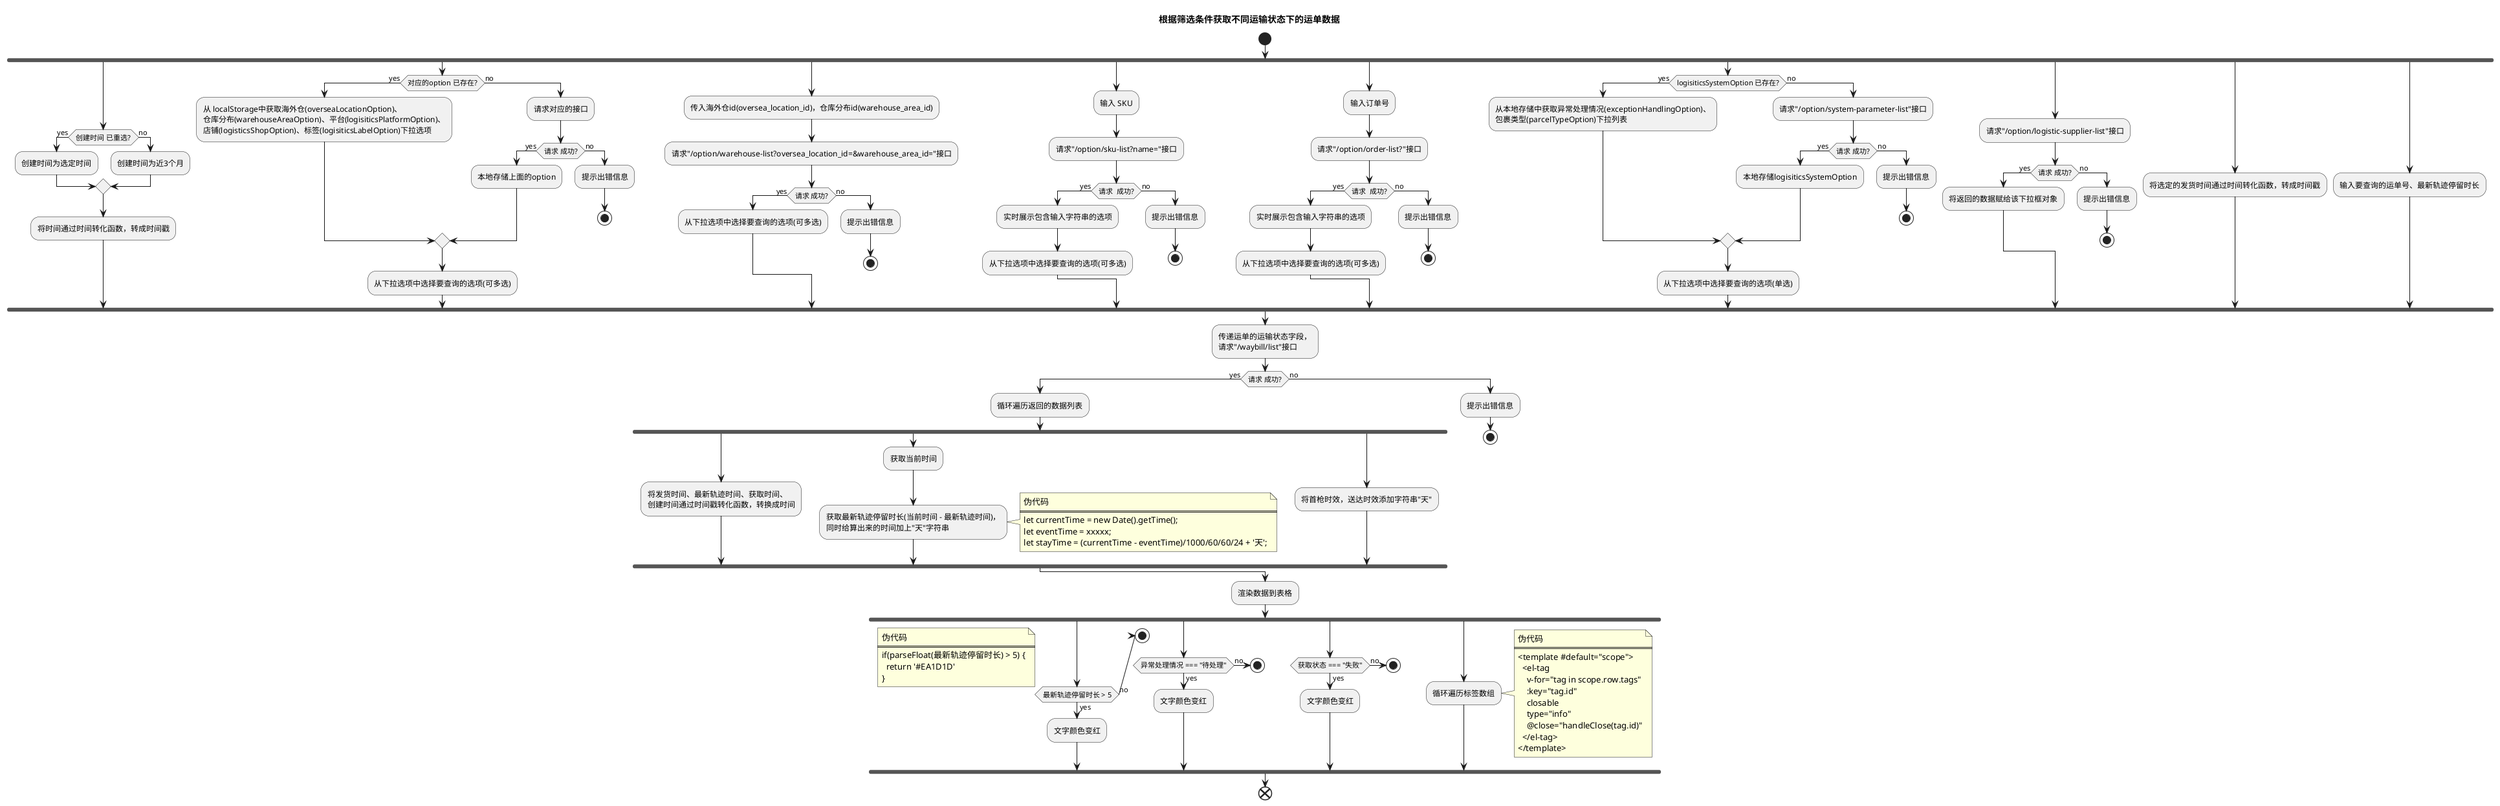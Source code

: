 @startuml
title 根据筛选条件获取不同运输状态下的运单数据

start
fork
  if(创建时间 已重选?) then (yes) 
    :创建时间为选定时间;
  else (no)
    :创建时间为近3个月;
  endif
  :将时间通过时间转化函数，转成时间戳;
fork again  
  if(对应的option 已存在?) then (yes)
    :从 localStorage中获取海外仓(overseaLocationOption)、
    仓库分布(warehouseAreaOption)、平台(logisiticsPlatformOption)、
    店铺(logisticsShopOption)、标签(logisiticsLabelOption)下拉选项;
  else (no)
    :请求对应的接口;
    if(请求 成功?) then (yes)
      :本地存储上面的option;
    else (no)
      :提示出错信息;
      stop
    endif
  endif
  :从下拉选项中选择要查询的选项(可多选);
fork again  
  :传入海外仓id(oversea_location_id)，仓库分布id(warehouse_area_id);
  :请求"/option/warehouse-list?oversea_location_id=&warehouse_area_id="接口;
  if(请求 成功?) then (yes)
    :从下拉选项中选择要查询的选项(可多选);
  else (no)
    :提示出错信息;
    stop
  endif
fork again
  :输入 SKU;
  :请求"/option/sku-list?name="接口;
  if(请求  成功?) then (yes)
    :实时展示包含输入字符串的选项;
    :从下拉选项中选择要查询的选项(可多选);
  else (no)
    :提示出错信息;
    stop
  endif
fork again
  :输入订单号;
  :请求"/option/order-list?"接口;
  if(请求  成功?) then (yes)
    :实时展示包含输入字符串的选项;
    :从下拉选项中选择要查询的选项(可多选);
  else (no)
    :提示出错信息;
    stop
  endif
fork again
  if(logisiticsSystemOption 已存在?) then(yes)
    :从本地存储中获取异常处理情况(exceptionHandlingOption)、
    包裹类型(parcelTypeOption)下拉列表;
  else (no)
    :请求"/option/system-parameter-list"接口;
    if(请求 成功?) then (yes)
      :本地存储logisiticsSystemOption;
    else (no)
      :提示出错信息;
      stop
    endif
  endif
  :从下拉选项中选择要查询的选项(单选);
fork again
  :请求"/option/logistic-supplier-list"接口;
  if(请求 成功?) then (yes) 
    :将返回的数据赋给该下拉框对象;
  else (no)
    :提示出错信息;
    stop
  endif
fork again  
  :将选定的发货时间通过时间转化函数，转成时间戳;
fork again
  :输入要查询的运单号、最新轨迹停留时长;
end fork
:传递运单的运输状态字段，
请求"/waybill/list"接口;
if(请求 成功?) then (yes)
  :循环遍历返回的数据列表;
  fork
    :将发货时间、最新轨迹时间、获取时间、
    创建时间通过时间戳转化函数，转换成时间;
  fork again
    :获取当前时间;
    :获取最新轨迹停留时长(当前时间 - 最新轨迹时间)，
    同时给算出来的时间加上"天"字符串;
    note right
      伪代码
      ====
      let currentTime = new Date().getTime();
      let eventTime = xxxxx;
      let stayTime = (currentTime - eventTime)/1000/60/60/24 + '天';
    end note
  fork again
    :将首枪时效，送达时效添加字符串"天";
  end fork
else (no)
  :提示出错信息;
  stop
endif
:渲染数据到表格;
fork
  if(最新轨迹停留时长 > 5) then (yes)
    note right
      伪代码
      ====
      if(parseFloat(最新轨迹停留时长) > 5) {
        return '#EA1D1D'
      }
    end note
    :文字颜色变红;
  else (no)
    stop
  endif
fork again
  if(异常处理情况 === "待处理") then (yes)
    :文字颜色变红;
  else (no)
    stop
  endif
fork again
  if(获取状态 === "失败") then (yes)
    :文字颜色变红;
  else (no)
    stop
  endif
fork again
  :循环遍历标签数组;
  note right
    伪代码
    ====
    <template #default="scope">
      <el-tag 
        v-for="tag in scope.row.tags"
        :key="tag.id"
        closable
        type="info"
        @close="handleClose(tag.id)"
      </el-tag>
    </template>
  end note
end fork
end

@enduml

@startuml
title 分页处理

start
if(运单总数 > 设置的 page_size) then (yes)
  :显示分页组件;
  fork
    :切换当前页 current_page;
    :设置 current_page 为当前选定值;
  fork again
    :切换每页显示条数 page_size;
    :设置 page_size 为当前选定值;
    :设置 current_page =  1;
  end fork
  :带上之前选定的筛选条件，重新请求"/waybill/list"接口;
    if(请求 成功?) then (yes)
      :渲染当前页的数据;
    else (no)
      :提示出错信息;
      stop
    endif
else (no)
  :隐藏分页组件;
  stop
endif
end

@enduml

@startuml
title 自定义显示列

start
if(localStorage waybill column 已存在?) then (yes)
  :从 localStorage 获取 waybill column;
  :将 waybill column 赋给显示列组件;
  if(显示列组件中字段显示情况 有更新?) then (yes)
    :更新本地存储的 waybill column;
  else (no)
    stop
  endif
else (no)
  :从全局存储组件(global-data)中获取 waybill column;
  note right 
      global-data是存取全局变量的组件
  end note
  :本地存储 waybill column;
endif
end

@enduml

@startuml
title 重置数据

start
fork
  :创建时间重置为近三个月;
fork again
  :筛选表单除创建时间外其它置空;
end fork
:请求"/waybill/list/"接口;
if(请求 成功?) then (yes)
  :渲染数据;
else (no)
  :提示出错信息;
  stop
endif
end

@enduml